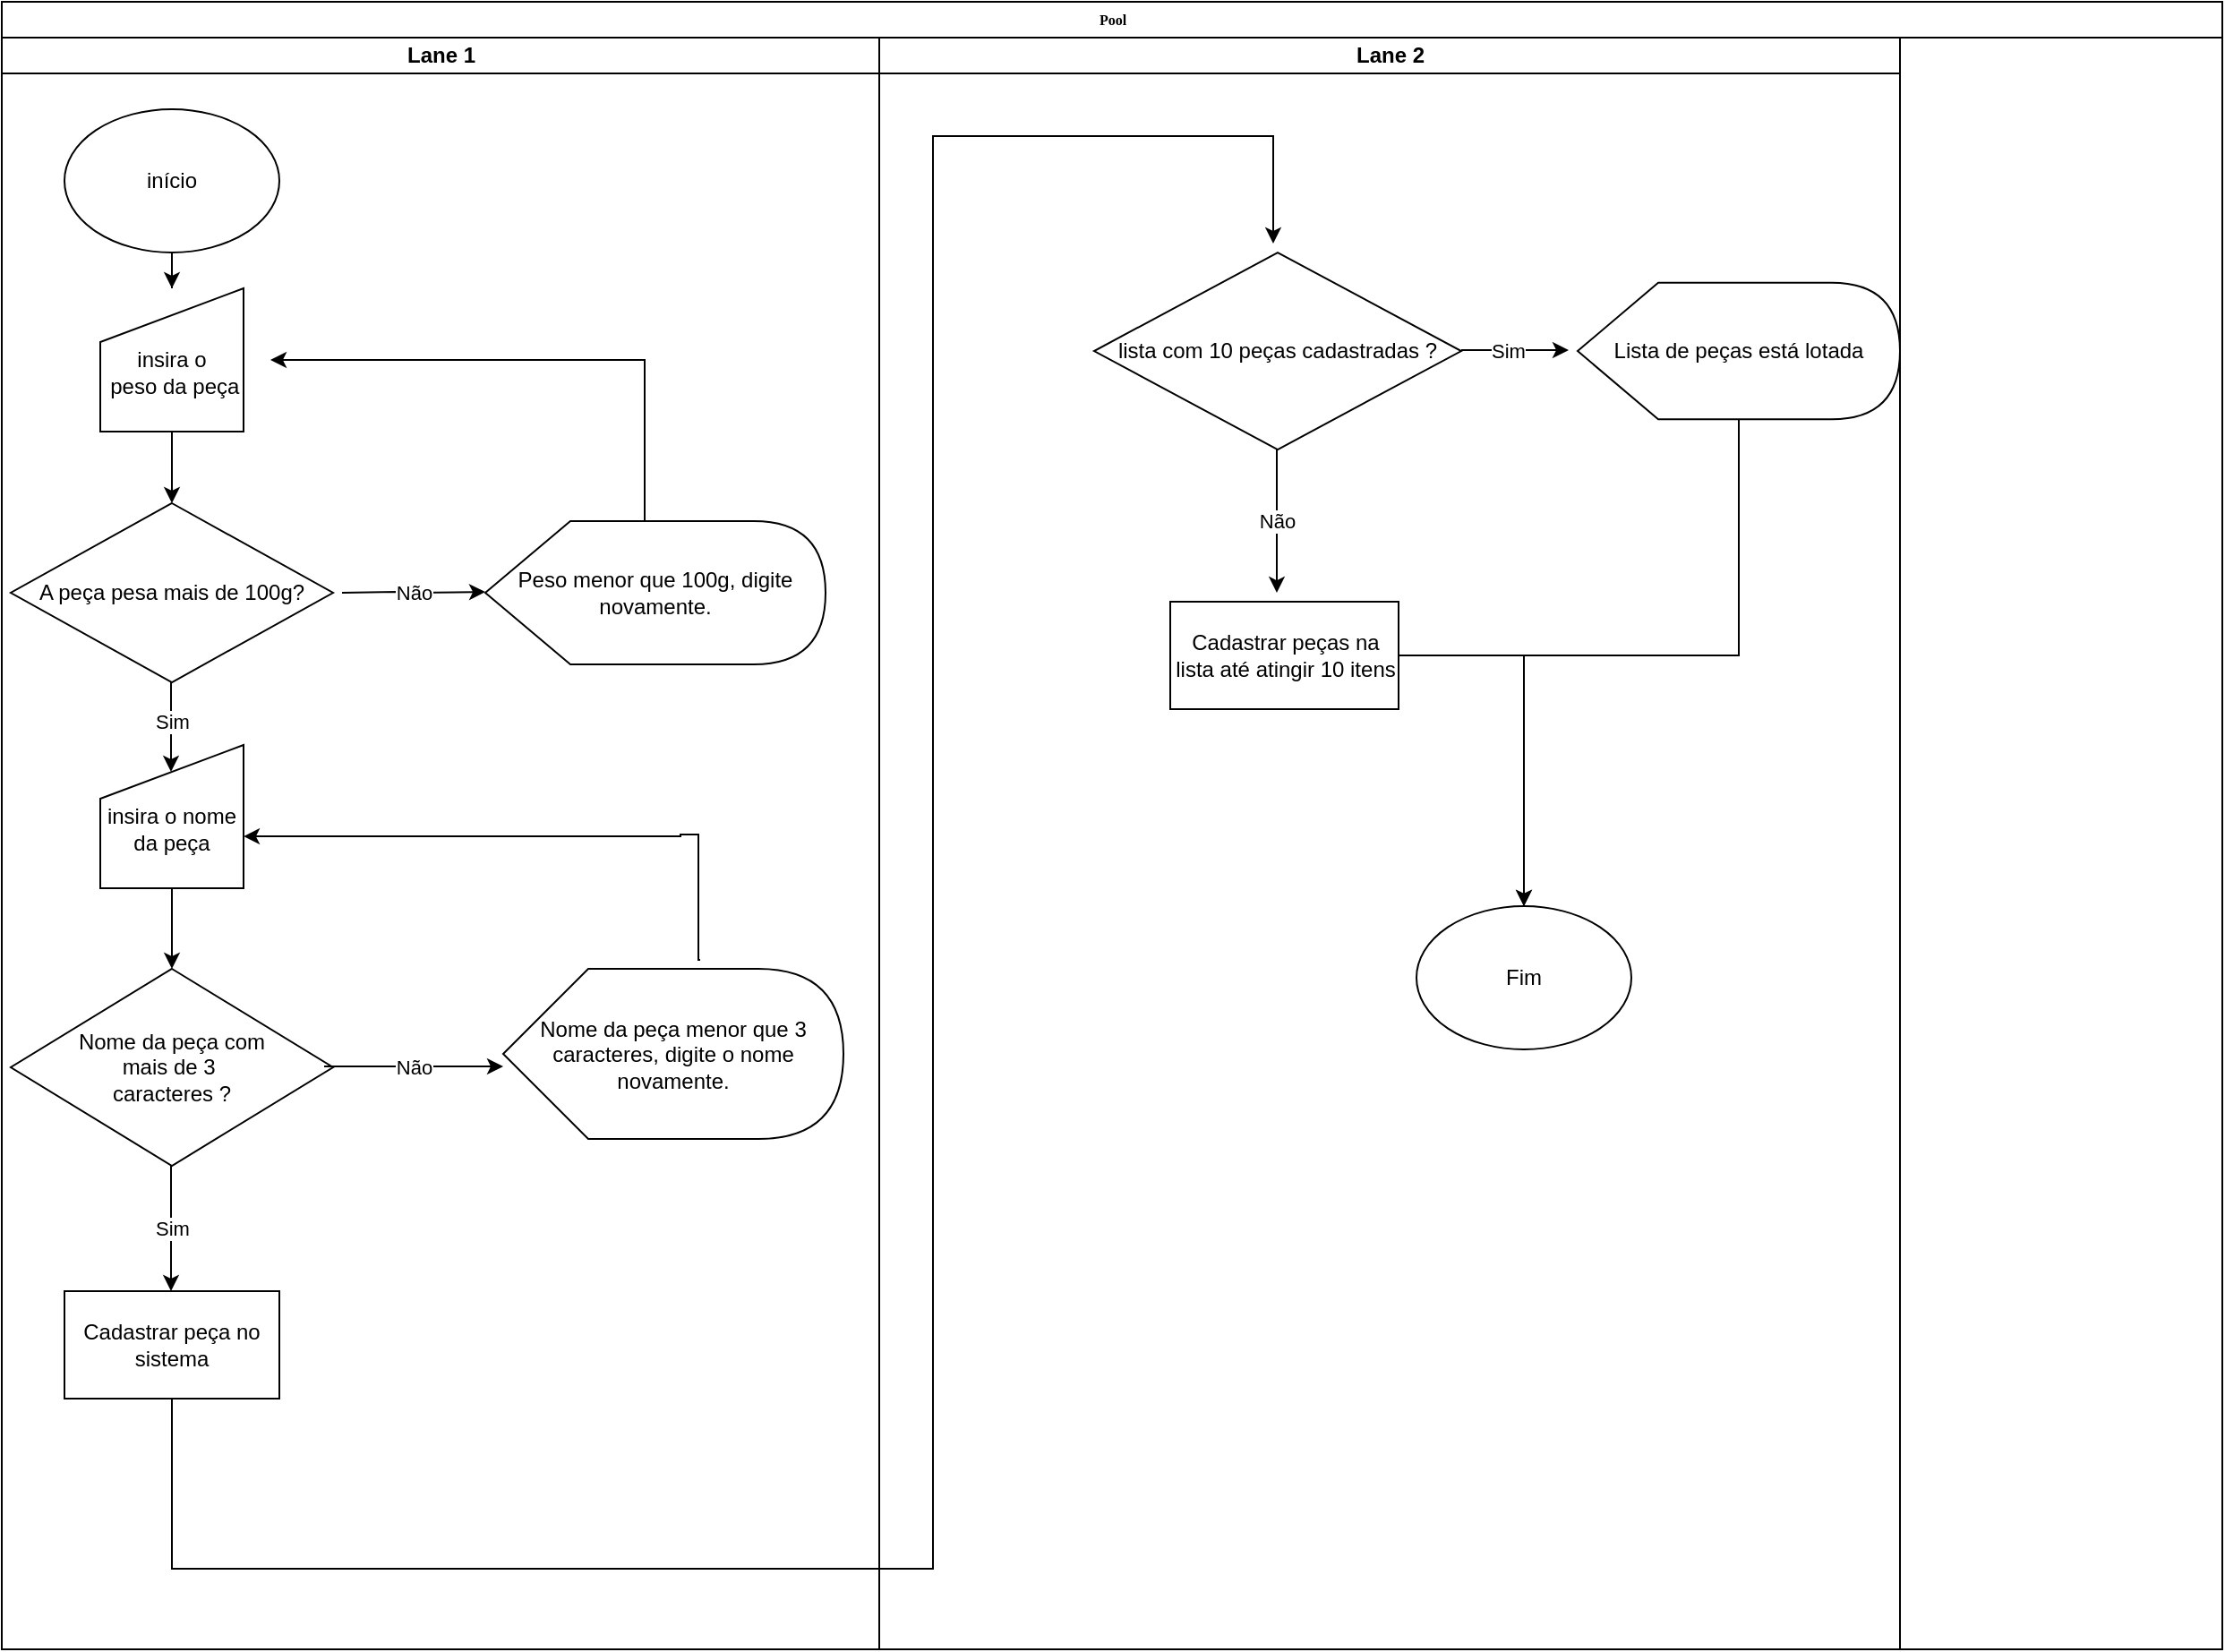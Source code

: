 <mxfile version="20.5.1" type="github">
  <diagram name="Page-1" id="74e2e168-ea6b-b213-b513-2b3c1d86103e">
    <mxGraphModel dx="1807" dy="1736" grid="1" gridSize="10" guides="1" tooltips="1" connect="1" arrows="1" fold="1" page="1" pageScale="1" pageWidth="1100" pageHeight="850" background="none" math="0" shadow="0">
      <root>
        <mxCell id="0" />
        <mxCell id="1" parent="0" />
        <mxCell id="77e6c97f196da883-1" value="Pool" style="swimlane;html=1;childLayout=stackLayout;startSize=20;rounded=0;shadow=0;labelBackgroundColor=none;strokeWidth=1;fontFamily=Verdana;fontSize=8;align=center;" parent="1" vertex="1">
          <mxGeometry x="60" y="-35" width="1240" height="920" as="geometry" />
        </mxCell>
        <mxCell id="77e6c97f196da883-2" value="Lane 1" style="swimlane;html=1;startSize=20;" parent="77e6c97f196da883-1" vertex="1">
          <mxGeometry y="20" width="490" height="900" as="geometry" />
        </mxCell>
        <mxCell id="AvC7HI38XUERTkS-wq8S-19" value="" style="edgeStyle=orthogonalEdgeStyle;rounded=0;orthogonalLoop=1;jettySize=auto;html=1;" edge="1" parent="77e6c97f196da883-2" source="AvC7HI38XUERTkS-wq8S-3" target="AvC7HI38XUERTkS-wq8S-4">
          <mxGeometry relative="1" as="geometry" />
        </mxCell>
        <mxCell id="AvC7HI38XUERTkS-wq8S-3" value="início" style="ellipse;whiteSpace=wrap;html=1;" vertex="1" parent="77e6c97f196da883-2">
          <mxGeometry x="35" y="40" width="120" height="80" as="geometry" />
        </mxCell>
        <mxCell id="AvC7HI38XUERTkS-wq8S-20" value="" style="edgeStyle=orthogonalEdgeStyle;rounded=0;orthogonalLoop=1;jettySize=auto;html=1;" edge="1" parent="77e6c97f196da883-2" source="AvC7HI38XUERTkS-wq8S-4" target="AvC7HI38XUERTkS-wq8S-5">
          <mxGeometry relative="1" as="geometry" />
        </mxCell>
        <mxCell id="AvC7HI38XUERTkS-wq8S-4" value="&lt;br&gt;insira o&lt;br&gt;&amp;nbsp;peso da peça" style="shape=manualInput;whiteSpace=wrap;html=1;" vertex="1" parent="77e6c97f196da883-2">
          <mxGeometry x="55" y="140" width="80" height="80" as="geometry" />
        </mxCell>
        <mxCell id="AvC7HI38XUERTkS-wq8S-5" value="A peça pesa mais de 100g?" style="rhombus;whiteSpace=wrap;html=1;" vertex="1" parent="77e6c97f196da883-2">
          <mxGeometry x="5" y="260" width="180" height="100" as="geometry" />
        </mxCell>
        <mxCell id="AvC7HI38XUERTkS-wq8S-28" style="edgeStyle=orthogonalEdgeStyle;rounded=0;orthogonalLoop=1;jettySize=auto;html=1;exitX=0;exitY=0;exitDx=98.75;exitDy=0;exitPerimeter=0;" edge="1" parent="77e6c97f196da883-2" source="AvC7HI38XUERTkS-wq8S-11">
          <mxGeometry relative="1" as="geometry">
            <mxPoint x="150" y="180" as="targetPoint" />
            <Array as="points">
              <mxPoint x="359" y="180" />
            </Array>
          </mxGeometry>
        </mxCell>
        <mxCell id="AvC7HI38XUERTkS-wq8S-11" value="Peso menor que 100g, digite novamente." style="shape=display;whiteSpace=wrap;html=1;" vertex="1" parent="77e6c97f196da883-2">
          <mxGeometry x="270" y="270" width="190" height="80" as="geometry" />
        </mxCell>
        <mxCell id="AvC7HI38XUERTkS-wq8S-30" value="" style="edgeStyle=orthogonalEdgeStyle;rounded=0;orthogonalLoop=1;jettySize=auto;html=1;" edge="1" parent="77e6c97f196da883-2" source="AvC7HI38XUERTkS-wq8S-16" target="AvC7HI38XUERTkS-wq8S-15">
          <mxGeometry relative="1" as="geometry" />
        </mxCell>
        <mxCell id="AvC7HI38XUERTkS-wq8S-16" value="&lt;br&gt;insira o nome da peça" style="shape=manualInput;whiteSpace=wrap;html=1;" vertex="1" parent="77e6c97f196da883-2">
          <mxGeometry x="55" y="395" width="80" height="80" as="geometry" />
        </mxCell>
        <mxCell id="AvC7HI38XUERTkS-wq8S-15" value="Nome da peça com &lt;br&gt;mais de 3&amp;nbsp;&lt;br&gt;caracteres ?" style="rhombus;whiteSpace=wrap;html=1;" vertex="1" parent="77e6c97f196da883-2">
          <mxGeometry x="5" y="520" width="180" height="110" as="geometry" />
        </mxCell>
        <mxCell id="AvC7HI38XUERTkS-wq8S-46" value="" style="edgeStyle=orthogonalEdgeStyle;rounded=0;orthogonalLoop=1;jettySize=auto;html=1;" edge="1" parent="77e6c97f196da883-2" source="AvC7HI38XUERTkS-wq8S-9">
          <mxGeometry relative="1" as="geometry">
            <mxPoint x="710" y="115" as="targetPoint" />
            <Array as="points">
              <mxPoint x="95" y="855" />
              <mxPoint x="520" y="855" />
              <mxPoint x="520" y="55" />
            </Array>
          </mxGeometry>
        </mxCell>
        <mxCell id="AvC7HI38XUERTkS-wq8S-9" value="Cadastrar peça no sistema" style="rounded=0;whiteSpace=wrap;html=1;" vertex="1" parent="77e6c97f196da883-2">
          <mxGeometry x="35" y="700" width="120" height="60" as="geometry" />
        </mxCell>
        <mxCell id="AvC7HI38XUERTkS-wq8S-17" value="Nome da peça menor que 3 caracteres, digite o nome novamente." style="shape=display;whiteSpace=wrap;html=1;" vertex="1" parent="77e6c97f196da883-2">
          <mxGeometry x="280" y="520" width="190" height="95" as="geometry" />
        </mxCell>
        <mxCell id="AvC7HI38XUERTkS-wq8S-38" value="Não" style="endArrow=classic;html=1;rounded=0;" edge="1" parent="77e6c97f196da883-2">
          <mxGeometry relative="1" as="geometry">
            <mxPoint x="180" y="574.5" as="sourcePoint" />
            <mxPoint x="280" y="574.5" as="targetPoint" />
            <Array as="points">
              <mxPoint x="230" y="574.5" />
            </Array>
          </mxGeometry>
        </mxCell>
        <mxCell id="AvC7HI38XUERTkS-wq8S-34" value="Não" style="endArrow=classic;html=1;rounded=0;" edge="1" parent="77e6c97f196da883-2">
          <mxGeometry x="0.0" relative="1" as="geometry">
            <mxPoint x="190" y="310" as="sourcePoint" />
            <mxPoint x="270" y="309.5" as="targetPoint" />
            <Array as="points">
              <mxPoint x="220" y="309.5" />
              <mxPoint x="230" y="310" />
            </Array>
            <mxPoint as="offset" />
          </mxGeometry>
        </mxCell>
        <mxCell id="AvC7HI38XUERTkS-wq8S-39" value="Sim" style="endArrow=classic;html=1;rounded=0;" edge="1" parent="77e6c97f196da883-2">
          <mxGeometry x="-0.143" relative="1" as="geometry">
            <mxPoint x="94.5" y="360" as="sourcePoint" />
            <mxPoint x="94.5" y="410" as="targetPoint" />
            <Array as="points">
              <mxPoint x="94.5" y="410" />
            </Array>
            <mxPoint as="offset" />
          </mxGeometry>
        </mxCell>
        <mxCell id="AvC7HI38XUERTkS-wq8S-40" style="edgeStyle=orthogonalEdgeStyle;rounded=0;orthogonalLoop=1;jettySize=auto;html=1;entryX=1;entryY=0.638;entryDx=0;entryDy=0;entryPerimeter=0;" edge="1" parent="77e6c97f196da883-2" target="AvC7HI38XUERTkS-wq8S-16">
          <mxGeometry relative="1" as="geometry">
            <mxPoint x="390" y="515" as="sourcePoint" />
            <mxPoint x="170" y="445" as="targetPoint" />
            <Array as="points">
              <mxPoint x="389" y="445" />
              <mxPoint x="379" y="445" />
              <mxPoint x="379" y="446" />
            </Array>
          </mxGeometry>
        </mxCell>
        <mxCell id="AvC7HI38XUERTkS-wq8S-37" value="Sim" style="endArrow=classic;html=1;rounded=0;" edge="1" parent="77e6c97f196da883-2">
          <mxGeometry relative="1" as="geometry">
            <mxPoint x="94.5" y="630" as="sourcePoint" />
            <mxPoint x="94.5" y="700" as="targetPoint" />
            <Array as="points">
              <mxPoint x="94.5" y="660" />
            </Array>
          </mxGeometry>
        </mxCell>
        <mxCell id="77e6c97f196da883-3" value="Lane 2" style="swimlane;html=1;startSize=20;" parent="77e6c97f196da883-1" vertex="1">
          <mxGeometry x="490" y="20" width="570" height="900" as="geometry" />
        </mxCell>
        <mxCell id="AvC7HI38XUERTkS-wq8S-57" style="edgeStyle=orthogonalEdgeStyle;rounded=0;orthogonalLoop=1;jettySize=auto;html=1;entryX=0.5;entryY=0;entryDx=0;entryDy=0;" edge="1" parent="77e6c97f196da883-3" source="AvC7HI38XUERTkS-wq8S-14" target="AvC7HI38XUERTkS-wq8S-18">
          <mxGeometry relative="1" as="geometry" />
        </mxCell>
        <mxCell id="AvC7HI38XUERTkS-wq8S-14" value="Cadastrar peças na lista até atingir 10 itens" style="rounded=0;whiteSpace=wrap;html=1;" vertex="1" parent="77e6c97f196da883-3">
          <mxGeometry x="162.5" y="315" width="127.5" height="60" as="geometry" />
        </mxCell>
        <mxCell id="AvC7HI38XUERTkS-wq8S-12" value="lista com 10 peças cadastradas ?" style="rhombus;whiteSpace=wrap;html=1;" vertex="1" parent="77e6c97f196da883-3">
          <mxGeometry x="120" y="120.01" width="205" height="110" as="geometry" />
        </mxCell>
        <mxCell id="AvC7HI38XUERTkS-wq8S-49" style="edgeStyle=orthogonalEdgeStyle;rounded=0;orthogonalLoop=1;jettySize=auto;html=1;" edge="1" parent="77e6c97f196da883-3" source="AvC7HI38XUERTkS-wq8S-13" target="AvC7HI38XUERTkS-wq8S-18">
          <mxGeometry relative="1" as="geometry">
            <Array as="points">
              <mxPoint x="480" y="345" />
              <mxPoint x="360" y="345" />
            </Array>
          </mxGeometry>
        </mxCell>
        <mxCell id="AvC7HI38XUERTkS-wq8S-13" value="Lista de peças está lotada" style="shape=display;whiteSpace=wrap;html=1;" vertex="1" parent="77e6c97f196da883-3">
          <mxGeometry x="390" y="136.88" width="180" height="76.25" as="geometry" />
        </mxCell>
        <mxCell id="AvC7HI38XUERTkS-wq8S-18" value="Fim" style="ellipse;whiteSpace=wrap;html=1;" vertex="1" parent="77e6c97f196da883-3">
          <mxGeometry x="300" y="485" width="120" height="80" as="geometry" />
        </mxCell>
        <mxCell id="AvC7HI38XUERTkS-wq8S-36" value="Não" style="endArrow=classic;html=1;rounded=0;" edge="1" parent="77e6c97f196da883-3">
          <mxGeometry relative="1" as="geometry">
            <mxPoint x="222" y="230.01" as="sourcePoint" />
            <mxPoint x="222" y="310.01" as="targetPoint" />
            <Array as="points">
              <mxPoint x="222" y="265.01" />
            </Array>
          </mxGeometry>
        </mxCell>
        <mxCell id="AvC7HI38XUERTkS-wq8S-48" value="Sim" style="endArrow=classic;html=1;rounded=0;" edge="1" parent="77e6c97f196da883-3">
          <mxGeometry x="-0.143" relative="1" as="geometry">
            <mxPoint x="325" y="174.51" as="sourcePoint" />
            <mxPoint x="385" y="174.51" as="targetPoint" />
            <Array as="points">
              <mxPoint x="385" y="174.51" />
            </Array>
            <mxPoint as="offset" />
          </mxGeometry>
        </mxCell>
      </root>
    </mxGraphModel>
  </diagram>
</mxfile>
